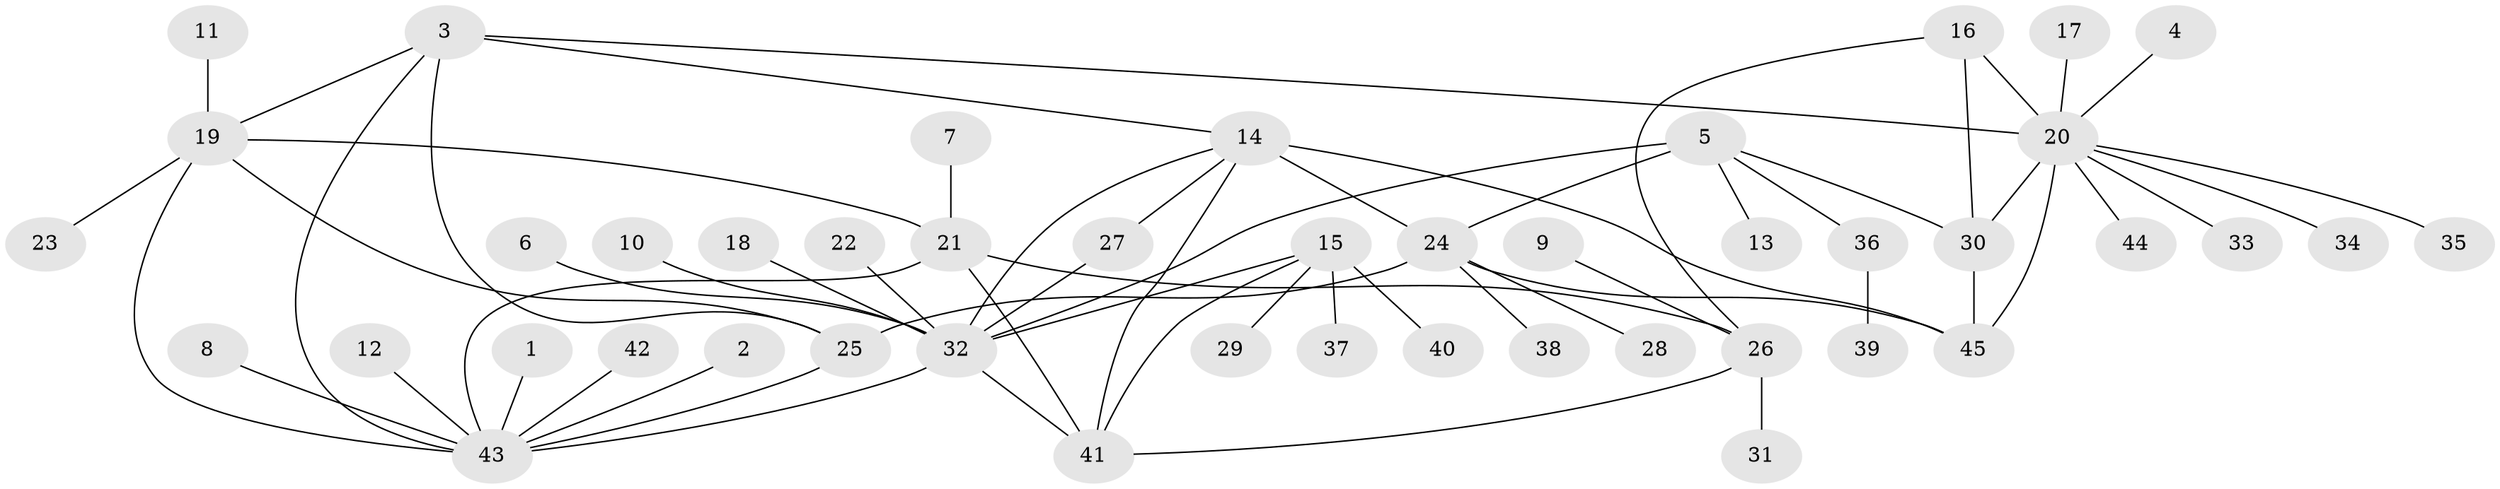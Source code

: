 // original degree distribution, {6: 0.0898876404494382, 8: 0.033707865168539325, 7: 0.056179775280898875, 11: 0.011235955056179775, 5: 0.02247191011235955, 4: 0.033707865168539325, 1: 0.5393258426966292, 3: 0.0449438202247191, 2: 0.16853932584269662}
// Generated by graph-tools (version 1.1) at 2025/50/03/09/25 03:50:40]
// undirected, 45 vertices, 62 edges
graph export_dot {
graph [start="1"]
  node [color=gray90,style=filled];
  1;
  2;
  3;
  4;
  5;
  6;
  7;
  8;
  9;
  10;
  11;
  12;
  13;
  14;
  15;
  16;
  17;
  18;
  19;
  20;
  21;
  22;
  23;
  24;
  25;
  26;
  27;
  28;
  29;
  30;
  31;
  32;
  33;
  34;
  35;
  36;
  37;
  38;
  39;
  40;
  41;
  42;
  43;
  44;
  45;
  1 -- 43 [weight=1.0];
  2 -- 43 [weight=1.0];
  3 -- 14 [weight=1.0];
  3 -- 19 [weight=1.0];
  3 -- 20 [weight=1.0];
  3 -- 25 [weight=1.0];
  3 -- 43 [weight=1.0];
  4 -- 20 [weight=1.0];
  5 -- 13 [weight=1.0];
  5 -- 24 [weight=1.0];
  5 -- 30 [weight=1.0];
  5 -- 32 [weight=3.0];
  5 -- 36 [weight=1.0];
  6 -- 32 [weight=1.0];
  7 -- 21 [weight=1.0];
  8 -- 43 [weight=1.0];
  9 -- 26 [weight=1.0];
  10 -- 32 [weight=1.0];
  11 -- 19 [weight=1.0];
  12 -- 43 [weight=1.0];
  14 -- 24 [weight=1.0];
  14 -- 27 [weight=1.0];
  14 -- 32 [weight=1.0];
  14 -- 41 [weight=1.0];
  14 -- 45 [weight=2.0];
  15 -- 29 [weight=1.0];
  15 -- 32 [weight=1.0];
  15 -- 37 [weight=1.0];
  15 -- 40 [weight=1.0];
  15 -- 41 [weight=1.0];
  16 -- 20 [weight=2.0];
  16 -- 26 [weight=1.0];
  16 -- 30 [weight=1.0];
  17 -- 20 [weight=1.0];
  18 -- 32 [weight=1.0];
  19 -- 21 [weight=1.0];
  19 -- 23 [weight=1.0];
  19 -- 25 [weight=1.0];
  19 -- 43 [weight=1.0];
  20 -- 30 [weight=2.0];
  20 -- 33 [weight=1.0];
  20 -- 34 [weight=1.0];
  20 -- 35 [weight=1.0];
  20 -- 44 [weight=1.0];
  20 -- 45 [weight=1.0];
  21 -- 26 [weight=1.0];
  21 -- 41 [weight=2.0];
  21 -- 43 [weight=1.0];
  22 -- 32 [weight=1.0];
  24 -- 25 [weight=1.0];
  24 -- 28 [weight=1.0];
  24 -- 38 [weight=1.0];
  24 -- 45 [weight=2.0];
  25 -- 43 [weight=1.0];
  26 -- 31 [weight=1.0];
  26 -- 41 [weight=2.0];
  27 -- 32 [weight=1.0];
  30 -- 45 [weight=1.0];
  32 -- 41 [weight=1.0];
  32 -- 43 [weight=1.0];
  36 -- 39 [weight=1.0];
  42 -- 43 [weight=1.0];
}
